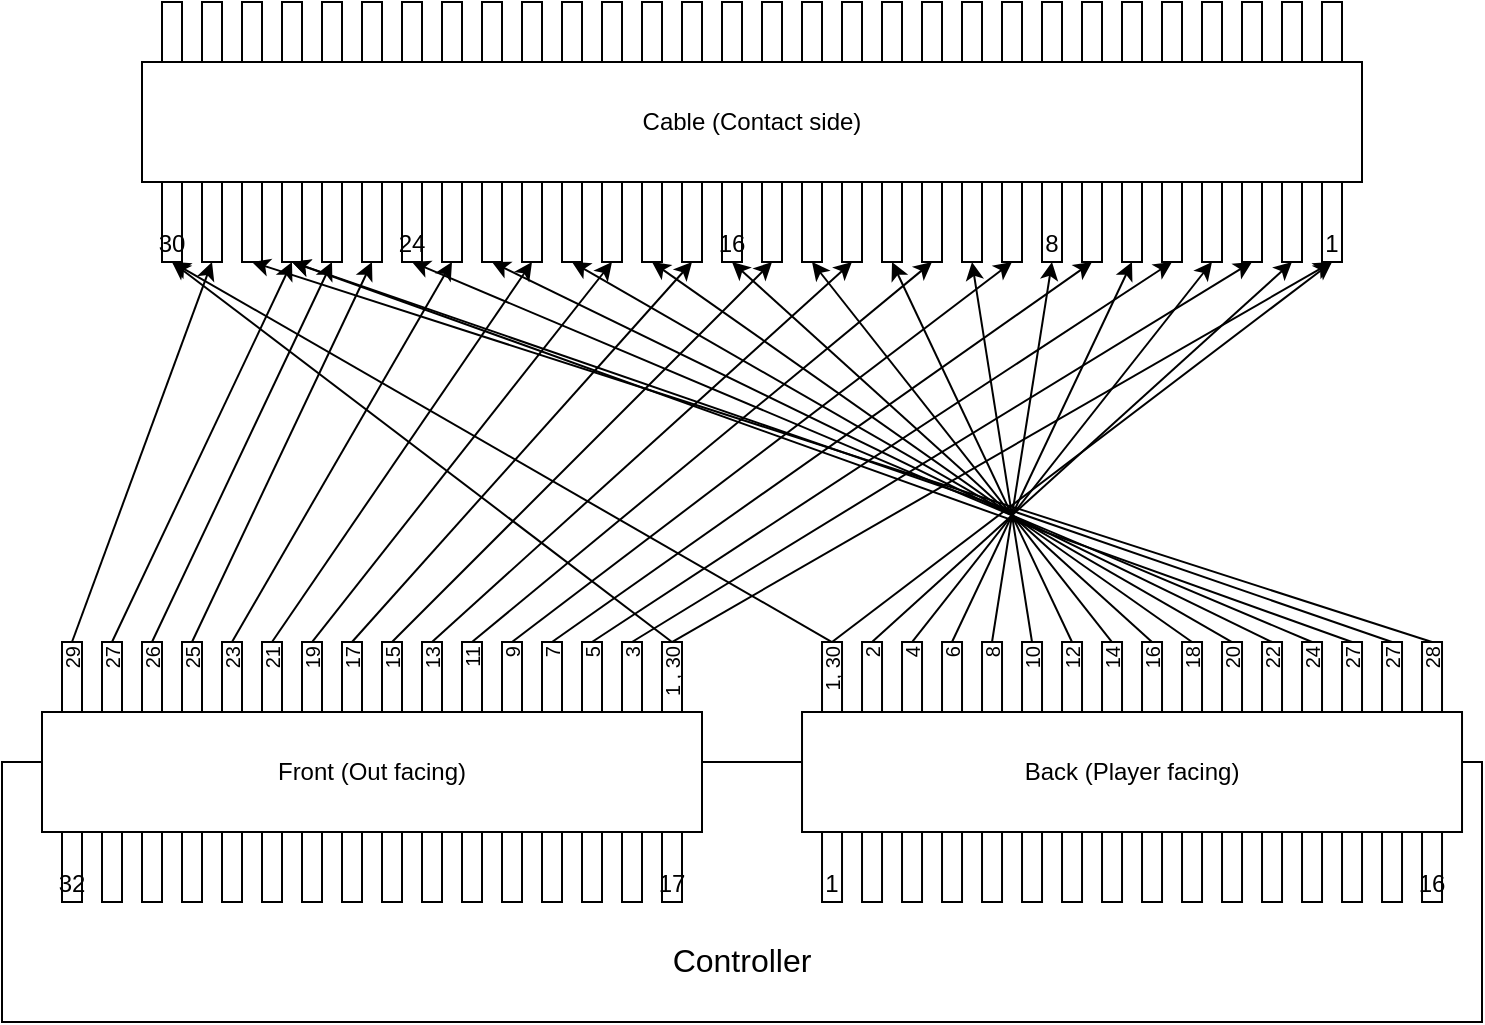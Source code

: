 <mxfile version="24.7.17">
  <diagram name="Page-1" id="srvG8rI-LNK8mP3R9Li0">
    <mxGraphModel dx="1430" dy="786" grid="1" gridSize="10" guides="1" tooltips="1" connect="1" arrows="1" fold="1" page="1" pageScale="1" pageWidth="850" pageHeight="1100" math="0" shadow="0">
      <root>
        <mxCell id="0" />
        <mxCell id="1" parent="0" />
        <mxCell id="g6DjvbqPGPPAgcc8k5a5-132" value="Controller&lt;div&gt;&lt;br&gt;&lt;/div&gt;" style="rounded=0;whiteSpace=wrap;html=1;verticalAlign=bottom;fontSize=16;" vertex="1" parent="1">
          <mxGeometry x="10" y="460" width="740" height="130" as="geometry" />
        </mxCell>
        <mxCell id="g6DjvbqPGPPAgcc8k5a5-3" value="30" style="rounded=0;whiteSpace=wrap;html=1;verticalAlign=bottom;" vertex="1" parent="1">
          <mxGeometry x="90" y="80" width="10" height="130" as="geometry" />
        </mxCell>
        <mxCell id="g6DjvbqPGPPAgcc8k5a5-4" value="" style="rounded=0;whiteSpace=wrap;html=1;verticalAlign=bottom;" vertex="1" parent="1">
          <mxGeometry x="110" y="80" width="10" height="130" as="geometry" />
        </mxCell>
        <mxCell id="g6DjvbqPGPPAgcc8k5a5-5" value="" style="rounded=0;whiteSpace=wrap;html=1;verticalAlign=bottom;" vertex="1" parent="1">
          <mxGeometry x="130" y="80" width="10" height="130" as="geometry" />
        </mxCell>
        <mxCell id="g6DjvbqPGPPAgcc8k5a5-6" value="" style="rounded=0;whiteSpace=wrap;html=1;verticalAlign=bottom;" vertex="1" parent="1">
          <mxGeometry x="150" y="80" width="10" height="130" as="geometry" />
        </mxCell>
        <mxCell id="g6DjvbqPGPPAgcc8k5a5-7" value="" style="rounded=0;whiteSpace=wrap;html=1;verticalAlign=bottom;" vertex="1" parent="1">
          <mxGeometry x="170" y="80" width="10" height="130" as="geometry" />
        </mxCell>
        <mxCell id="g6DjvbqPGPPAgcc8k5a5-8" value="" style="rounded=0;whiteSpace=wrap;html=1;verticalAlign=bottom;" vertex="1" parent="1">
          <mxGeometry x="190" y="80" width="10" height="130" as="geometry" />
        </mxCell>
        <mxCell id="g6DjvbqPGPPAgcc8k5a5-9" value="24" style="rounded=0;whiteSpace=wrap;html=1;verticalAlign=bottom;" vertex="1" parent="1">
          <mxGeometry x="210" y="80" width="10" height="130" as="geometry" />
        </mxCell>
        <mxCell id="g6DjvbqPGPPAgcc8k5a5-10" value="" style="rounded=0;whiteSpace=wrap;html=1;verticalAlign=bottom;" vertex="1" parent="1">
          <mxGeometry x="230" y="80" width="10" height="130" as="geometry" />
        </mxCell>
        <mxCell id="g6DjvbqPGPPAgcc8k5a5-11" value="" style="rounded=0;whiteSpace=wrap;html=1;verticalAlign=bottom;" vertex="1" parent="1">
          <mxGeometry x="250" y="80" width="10" height="130" as="geometry" />
        </mxCell>
        <mxCell id="g6DjvbqPGPPAgcc8k5a5-12" value="" style="rounded=0;whiteSpace=wrap;html=1;verticalAlign=bottom;" vertex="1" parent="1">
          <mxGeometry x="270" y="80" width="10" height="130" as="geometry" />
        </mxCell>
        <mxCell id="g6DjvbqPGPPAgcc8k5a5-13" value="" style="rounded=0;whiteSpace=wrap;html=1;verticalAlign=bottom;" vertex="1" parent="1">
          <mxGeometry x="290" y="80" width="10" height="130" as="geometry" />
        </mxCell>
        <mxCell id="g6DjvbqPGPPAgcc8k5a5-14" value="" style="rounded=0;whiteSpace=wrap;html=1;verticalAlign=bottom;" vertex="1" parent="1">
          <mxGeometry x="310" y="80" width="10" height="130" as="geometry" />
        </mxCell>
        <mxCell id="g6DjvbqPGPPAgcc8k5a5-15" value="" style="rounded=0;whiteSpace=wrap;html=1;verticalAlign=bottom;" vertex="1" parent="1">
          <mxGeometry x="330" y="80" width="10" height="130" as="geometry" />
        </mxCell>
        <mxCell id="g6DjvbqPGPPAgcc8k5a5-16" value="" style="rounded=0;whiteSpace=wrap;html=1;verticalAlign=bottom;" vertex="1" parent="1">
          <mxGeometry x="350" y="80" width="10" height="130" as="geometry" />
        </mxCell>
        <mxCell id="g6DjvbqPGPPAgcc8k5a5-17" value="16" style="rounded=0;whiteSpace=wrap;html=1;verticalAlign=bottom;" vertex="1" parent="1">
          <mxGeometry x="370" y="80" width="10" height="130" as="geometry" />
        </mxCell>
        <mxCell id="g6DjvbqPGPPAgcc8k5a5-19" value="" style="rounded=0;whiteSpace=wrap;html=1;verticalAlign=bottom;" vertex="1" parent="1">
          <mxGeometry x="390" y="80" width="10" height="130" as="geometry" />
        </mxCell>
        <mxCell id="g6DjvbqPGPPAgcc8k5a5-20" value="" style="rounded=0;whiteSpace=wrap;html=1;verticalAlign=bottom;" vertex="1" parent="1">
          <mxGeometry x="410" y="80" width="10" height="130" as="geometry" />
        </mxCell>
        <mxCell id="g6DjvbqPGPPAgcc8k5a5-21" value="" style="rounded=0;whiteSpace=wrap;html=1;verticalAlign=bottom;" vertex="1" parent="1">
          <mxGeometry x="430" y="80" width="10" height="130" as="geometry" />
        </mxCell>
        <mxCell id="g6DjvbqPGPPAgcc8k5a5-22" value="" style="rounded=0;whiteSpace=wrap;html=1;verticalAlign=bottom;" vertex="1" parent="1">
          <mxGeometry x="450" y="80" width="10" height="130" as="geometry" />
        </mxCell>
        <mxCell id="g6DjvbqPGPPAgcc8k5a5-23" value="" style="rounded=0;whiteSpace=wrap;html=1;verticalAlign=bottom;" vertex="1" parent="1">
          <mxGeometry x="470" y="80" width="10" height="130" as="geometry" />
        </mxCell>
        <mxCell id="g6DjvbqPGPPAgcc8k5a5-24" value="" style="rounded=0;whiteSpace=wrap;html=1;verticalAlign=bottom;" vertex="1" parent="1">
          <mxGeometry x="490" y="80" width="10" height="130" as="geometry" />
        </mxCell>
        <mxCell id="g6DjvbqPGPPAgcc8k5a5-25" value="" style="rounded=0;whiteSpace=wrap;html=1;verticalAlign=bottom;" vertex="1" parent="1">
          <mxGeometry x="510" y="80" width="10" height="130" as="geometry" />
        </mxCell>
        <mxCell id="g6DjvbqPGPPAgcc8k5a5-26" value="8" style="rounded=0;whiteSpace=wrap;html=1;verticalAlign=bottom;" vertex="1" parent="1">
          <mxGeometry x="530" y="80" width="10" height="130" as="geometry" />
        </mxCell>
        <mxCell id="g6DjvbqPGPPAgcc8k5a5-27" value="" style="rounded=0;whiteSpace=wrap;html=1;verticalAlign=bottom;" vertex="1" parent="1">
          <mxGeometry x="550" y="80" width="10" height="130" as="geometry" />
        </mxCell>
        <mxCell id="g6DjvbqPGPPAgcc8k5a5-28" value="" style="rounded=0;whiteSpace=wrap;html=1;verticalAlign=bottom;" vertex="1" parent="1">
          <mxGeometry x="570" y="80" width="10" height="130" as="geometry" />
        </mxCell>
        <mxCell id="g6DjvbqPGPPAgcc8k5a5-29" value="" style="rounded=0;whiteSpace=wrap;html=1;verticalAlign=bottom;" vertex="1" parent="1">
          <mxGeometry x="590" y="80" width="10" height="130" as="geometry" />
        </mxCell>
        <mxCell id="g6DjvbqPGPPAgcc8k5a5-30" value="" style="rounded=0;whiteSpace=wrap;html=1;verticalAlign=bottom;" vertex="1" parent="1">
          <mxGeometry x="610" y="80" width="10" height="130" as="geometry" />
        </mxCell>
        <mxCell id="g6DjvbqPGPPAgcc8k5a5-31" value="" style="rounded=0;whiteSpace=wrap;html=1;verticalAlign=bottom;" vertex="1" parent="1">
          <mxGeometry x="630" y="80" width="10" height="130" as="geometry" />
        </mxCell>
        <mxCell id="g6DjvbqPGPPAgcc8k5a5-32" value="" style="rounded=0;whiteSpace=wrap;html=1;verticalAlign=bottom;" vertex="1" parent="1">
          <mxGeometry x="650" y="80" width="10" height="130" as="geometry" />
        </mxCell>
        <mxCell id="g6DjvbqPGPPAgcc8k5a5-33" value="1" style="rounded=0;whiteSpace=wrap;html=1;verticalAlign=bottom;" vertex="1" parent="1">
          <mxGeometry x="670" y="80" width="10" height="130" as="geometry" />
        </mxCell>
        <mxCell id="g6DjvbqPGPPAgcc8k5a5-35" value="32" style="rounded=0;whiteSpace=wrap;html=1;verticalAlign=bottom;" vertex="1" parent="1">
          <mxGeometry x="40" y="400" width="10" height="130" as="geometry" />
        </mxCell>
        <mxCell id="g6DjvbqPGPPAgcc8k5a5-36" value="" style="rounded=0;whiteSpace=wrap;html=1;" vertex="1" parent="1">
          <mxGeometry x="60" y="400" width="10" height="130" as="geometry" />
        </mxCell>
        <mxCell id="g6DjvbqPGPPAgcc8k5a5-37" value="" style="rounded=0;whiteSpace=wrap;html=1;" vertex="1" parent="1">
          <mxGeometry x="80" y="400" width="10" height="130" as="geometry" />
        </mxCell>
        <mxCell id="g6DjvbqPGPPAgcc8k5a5-38" value="" style="rounded=0;whiteSpace=wrap;html=1;" vertex="1" parent="1">
          <mxGeometry x="100" y="400" width="10" height="130" as="geometry" />
        </mxCell>
        <mxCell id="g6DjvbqPGPPAgcc8k5a5-39" value="" style="rounded=0;whiteSpace=wrap;html=1;" vertex="1" parent="1">
          <mxGeometry x="120" y="400" width="10" height="130" as="geometry" />
        </mxCell>
        <mxCell id="g6DjvbqPGPPAgcc8k5a5-40" value="" style="rounded=0;whiteSpace=wrap;html=1;" vertex="1" parent="1">
          <mxGeometry x="140" y="400" width="10" height="130" as="geometry" />
        </mxCell>
        <mxCell id="g6DjvbqPGPPAgcc8k5a5-41" value="" style="rounded=0;whiteSpace=wrap;html=1;" vertex="1" parent="1">
          <mxGeometry x="160" y="400" width="10" height="130" as="geometry" />
        </mxCell>
        <mxCell id="g6DjvbqPGPPAgcc8k5a5-42" value="" style="rounded=0;whiteSpace=wrap;html=1;" vertex="1" parent="1">
          <mxGeometry x="180" y="400" width="10" height="130" as="geometry" />
        </mxCell>
        <mxCell id="g6DjvbqPGPPAgcc8k5a5-43" value="" style="rounded=0;whiteSpace=wrap;html=1;" vertex="1" parent="1">
          <mxGeometry x="200" y="400" width="10" height="130" as="geometry" />
        </mxCell>
        <mxCell id="g6DjvbqPGPPAgcc8k5a5-44" value="" style="rounded=0;whiteSpace=wrap;html=1;" vertex="1" parent="1">
          <mxGeometry x="220" y="400" width="10" height="130" as="geometry" />
        </mxCell>
        <mxCell id="g6DjvbqPGPPAgcc8k5a5-45" value="" style="rounded=0;whiteSpace=wrap;html=1;" vertex="1" parent="1">
          <mxGeometry x="240" y="400" width="10" height="130" as="geometry" />
        </mxCell>
        <mxCell id="g6DjvbqPGPPAgcc8k5a5-46" value="" style="rounded=0;whiteSpace=wrap;html=1;" vertex="1" parent="1">
          <mxGeometry x="260" y="400" width="10" height="130" as="geometry" />
        </mxCell>
        <mxCell id="g6DjvbqPGPPAgcc8k5a5-47" value="" style="rounded=0;whiteSpace=wrap;html=1;" vertex="1" parent="1">
          <mxGeometry x="280" y="400" width="10" height="130" as="geometry" />
        </mxCell>
        <mxCell id="g6DjvbqPGPPAgcc8k5a5-48" value="" style="rounded=0;whiteSpace=wrap;html=1;" vertex="1" parent="1">
          <mxGeometry x="300" y="400" width="10" height="130" as="geometry" />
        </mxCell>
        <mxCell id="g6DjvbqPGPPAgcc8k5a5-49" value="" style="rounded=0;whiteSpace=wrap;html=1;" vertex="1" parent="1">
          <mxGeometry x="320" y="400" width="10" height="130" as="geometry" />
        </mxCell>
        <mxCell id="g6DjvbqPGPPAgcc8k5a5-50" value="17" style="rounded=0;whiteSpace=wrap;html=1;verticalAlign=bottom;" vertex="1" parent="1">
          <mxGeometry x="340" y="400" width="10" height="130" as="geometry" />
        </mxCell>
        <mxCell id="g6DjvbqPGPPAgcc8k5a5-52" value="Front (Out facing)" style="rounded=0;whiteSpace=wrap;html=1;align=center;" vertex="1" parent="1">
          <mxGeometry x="30" y="435" width="330" height="60" as="geometry" />
        </mxCell>
        <mxCell id="g6DjvbqPGPPAgcc8k5a5-53" value="1" style="rounded=0;whiteSpace=wrap;html=1;verticalAlign=bottom;" vertex="1" parent="1">
          <mxGeometry x="420.01" y="400" width="10" height="130" as="geometry" />
        </mxCell>
        <mxCell id="g6DjvbqPGPPAgcc8k5a5-54" value="" style="rounded=0;whiteSpace=wrap;html=1;" vertex="1" parent="1">
          <mxGeometry x="440.01" y="400" width="10" height="130" as="geometry" />
        </mxCell>
        <mxCell id="g6DjvbqPGPPAgcc8k5a5-55" value="" style="rounded=0;whiteSpace=wrap;html=1;" vertex="1" parent="1">
          <mxGeometry x="460.01" y="400" width="10" height="130" as="geometry" />
        </mxCell>
        <mxCell id="g6DjvbqPGPPAgcc8k5a5-56" value="" style="rounded=0;whiteSpace=wrap;html=1;" vertex="1" parent="1">
          <mxGeometry x="480.01" y="400" width="10" height="130" as="geometry" />
        </mxCell>
        <mxCell id="g6DjvbqPGPPAgcc8k5a5-57" value="" style="rounded=0;whiteSpace=wrap;html=1;" vertex="1" parent="1">
          <mxGeometry x="500.01" y="400" width="10" height="130" as="geometry" />
        </mxCell>
        <mxCell id="g6DjvbqPGPPAgcc8k5a5-58" value="" style="rounded=0;whiteSpace=wrap;html=1;" vertex="1" parent="1">
          <mxGeometry x="520.01" y="400" width="10" height="130" as="geometry" />
        </mxCell>
        <mxCell id="g6DjvbqPGPPAgcc8k5a5-59" value="" style="rounded=0;whiteSpace=wrap;html=1;" vertex="1" parent="1">
          <mxGeometry x="540.01" y="400" width="10" height="130" as="geometry" />
        </mxCell>
        <mxCell id="g6DjvbqPGPPAgcc8k5a5-60" value="" style="rounded=0;whiteSpace=wrap;html=1;" vertex="1" parent="1">
          <mxGeometry x="560.01" y="400" width="10" height="130" as="geometry" />
        </mxCell>
        <mxCell id="g6DjvbqPGPPAgcc8k5a5-61" value="" style="rounded=0;whiteSpace=wrap;html=1;" vertex="1" parent="1">
          <mxGeometry x="580.01" y="400" width="10" height="130" as="geometry" />
        </mxCell>
        <mxCell id="g6DjvbqPGPPAgcc8k5a5-62" value="" style="rounded=0;whiteSpace=wrap;html=1;" vertex="1" parent="1">
          <mxGeometry x="600.01" y="400" width="10" height="130" as="geometry" />
        </mxCell>
        <mxCell id="g6DjvbqPGPPAgcc8k5a5-63" value="" style="rounded=0;whiteSpace=wrap;html=1;" vertex="1" parent="1">
          <mxGeometry x="620.01" y="400" width="10" height="130" as="geometry" />
        </mxCell>
        <mxCell id="g6DjvbqPGPPAgcc8k5a5-64" value="" style="rounded=0;whiteSpace=wrap;html=1;" vertex="1" parent="1">
          <mxGeometry x="640.01" y="400" width="10" height="130" as="geometry" />
        </mxCell>
        <mxCell id="g6DjvbqPGPPAgcc8k5a5-65" value="" style="rounded=0;whiteSpace=wrap;html=1;" vertex="1" parent="1">
          <mxGeometry x="660.01" y="400" width="10" height="130" as="geometry" />
        </mxCell>
        <mxCell id="g6DjvbqPGPPAgcc8k5a5-66" value="" style="rounded=0;whiteSpace=wrap;html=1;" vertex="1" parent="1">
          <mxGeometry x="680.01" y="400" width="10" height="130" as="geometry" />
        </mxCell>
        <mxCell id="g6DjvbqPGPPAgcc8k5a5-67" value="" style="rounded=0;whiteSpace=wrap;html=1;" vertex="1" parent="1">
          <mxGeometry x="700.01" y="400" width="10" height="130" as="geometry" />
        </mxCell>
        <mxCell id="g6DjvbqPGPPAgcc8k5a5-68" value="16" style="rounded=0;whiteSpace=wrap;html=1;verticalAlign=bottom;" vertex="1" parent="1">
          <mxGeometry x="720.01" y="400" width="10" height="130" as="geometry" />
        </mxCell>
        <mxCell id="g6DjvbqPGPPAgcc8k5a5-69" value="Back (Player facing)" style="rounded=0;whiteSpace=wrap;html=1;align=center;" vertex="1" parent="1">
          <mxGeometry x="410.01" y="435" width="330" height="60" as="geometry" />
        </mxCell>
        <mxCell id="g6DjvbqPGPPAgcc8k5a5-1" value="Cable (Contact side)" style="rounded=0;whiteSpace=wrap;html=1;" vertex="1" parent="1">
          <mxGeometry x="80" y="110" width="610" height="60" as="geometry" />
        </mxCell>
        <mxCell id="g6DjvbqPGPPAgcc8k5a5-134" style="rounded=0;orthogonalLoop=1;jettySize=auto;html=1;exitX=1;exitY=0.5;exitDx=0;exitDy=0;entryX=0.5;entryY=1;entryDx=0;entryDy=0;" edge="1" parent="1" source="g6DjvbqPGPPAgcc8k5a5-99" target="g6DjvbqPGPPAgcc8k5a5-4">
          <mxGeometry relative="1" as="geometry" />
        </mxCell>
        <mxCell id="g6DjvbqPGPPAgcc8k5a5-99" value="29" style="text;html=1;align=right;verticalAlign=middle;whiteSpace=wrap;rounded=0;rotation=-90;fontSize=10;" vertex="1" parent="1">
          <mxGeometry x="-1.87" y="441.88" width="93.75" height="10" as="geometry" />
        </mxCell>
        <mxCell id="g6DjvbqPGPPAgcc8k5a5-135" style="rounded=0;orthogonalLoop=1;jettySize=auto;html=1;exitX=1;exitY=0.5;exitDx=0;exitDy=0;entryX=0.5;entryY=1;entryDx=0;entryDy=0;" edge="1" parent="1" source="g6DjvbqPGPPAgcc8k5a5-100" target="g6DjvbqPGPPAgcc8k5a5-6">
          <mxGeometry relative="1" as="geometry" />
        </mxCell>
        <mxCell id="g6DjvbqPGPPAgcc8k5a5-100" value="27" style="text;html=1;align=right;verticalAlign=middle;whiteSpace=wrap;rounded=0;rotation=-90;fontSize=10;" vertex="1" parent="1">
          <mxGeometry x="18.12" y="441.88" width="93.75" height="10" as="geometry" />
        </mxCell>
        <mxCell id="g6DjvbqPGPPAgcc8k5a5-136" style="rounded=0;orthogonalLoop=1;jettySize=auto;html=1;exitX=1;exitY=0.5;exitDx=0;exitDy=0;entryX=0.5;entryY=1;entryDx=0;entryDy=0;" edge="1" parent="1" source="g6DjvbqPGPPAgcc8k5a5-101" target="g6DjvbqPGPPAgcc8k5a5-7">
          <mxGeometry relative="1" as="geometry" />
        </mxCell>
        <mxCell id="g6DjvbqPGPPAgcc8k5a5-101" value="26" style="text;html=1;align=right;verticalAlign=middle;whiteSpace=wrap;rounded=0;rotation=-90;fontSize=10;" vertex="1" parent="1">
          <mxGeometry x="38.12" y="441.88" width="93.75" height="10" as="geometry" />
        </mxCell>
        <mxCell id="g6DjvbqPGPPAgcc8k5a5-137" style="rounded=0;orthogonalLoop=1;jettySize=auto;html=1;exitX=1;exitY=0.5;exitDx=0;exitDy=0;entryX=0.5;entryY=1;entryDx=0;entryDy=0;" edge="1" parent="1" source="g6DjvbqPGPPAgcc8k5a5-102" target="g6DjvbqPGPPAgcc8k5a5-8">
          <mxGeometry relative="1" as="geometry" />
        </mxCell>
        <mxCell id="g6DjvbqPGPPAgcc8k5a5-102" value="25" style="text;html=1;align=right;verticalAlign=middle;whiteSpace=wrap;rounded=0;rotation=-90;fontSize=10;" vertex="1" parent="1">
          <mxGeometry x="58.12" y="441.88" width="93.75" height="10" as="geometry" />
        </mxCell>
        <mxCell id="g6DjvbqPGPPAgcc8k5a5-138" style="rounded=0;orthogonalLoop=1;jettySize=auto;html=1;exitX=1;exitY=0.5;exitDx=0;exitDy=0;entryX=0.5;entryY=1;entryDx=0;entryDy=0;" edge="1" parent="1" source="g6DjvbqPGPPAgcc8k5a5-103" target="g6DjvbqPGPPAgcc8k5a5-10">
          <mxGeometry relative="1" as="geometry" />
        </mxCell>
        <mxCell id="g6DjvbqPGPPAgcc8k5a5-103" value="23" style="text;html=1;align=right;verticalAlign=middle;whiteSpace=wrap;rounded=0;rotation=-90;fontSize=10;" vertex="1" parent="1">
          <mxGeometry x="78.12" y="441.88" width="93.75" height="10" as="geometry" />
        </mxCell>
        <mxCell id="g6DjvbqPGPPAgcc8k5a5-139" style="rounded=0;orthogonalLoop=1;jettySize=auto;html=1;exitX=1;exitY=0.5;exitDx=0;exitDy=0;entryX=0.5;entryY=1;entryDx=0;entryDy=0;" edge="1" parent="1" source="g6DjvbqPGPPAgcc8k5a5-104" target="g6DjvbqPGPPAgcc8k5a5-12">
          <mxGeometry relative="1" as="geometry" />
        </mxCell>
        <mxCell id="g6DjvbqPGPPAgcc8k5a5-104" value="21" style="text;html=1;align=right;verticalAlign=middle;whiteSpace=wrap;rounded=0;rotation=-90;fontSize=10;" vertex="1" parent="1">
          <mxGeometry x="98.12" y="441.88" width="93.75" height="10" as="geometry" />
        </mxCell>
        <mxCell id="g6DjvbqPGPPAgcc8k5a5-140" style="rounded=0;orthogonalLoop=1;jettySize=auto;html=1;exitX=1;exitY=0.5;exitDx=0;exitDy=0;entryX=0.5;entryY=1;entryDx=0;entryDy=0;" edge="1" parent="1" source="g6DjvbqPGPPAgcc8k5a5-105" target="g6DjvbqPGPPAgcc8k5a5-14">
          <mxGeometry relative="1" as="geometry" />
        </mxCell>
        <mxCell id="g6DjvbqPGPPAgcc8k5a5-105" value="19" style="text;html=1;align=right;verticalAlign=middle;whiteSpace=wrap;rounded=0;rotation=-90;fontSize=10;" vertex="1" parent="1">
          <mxGeometry x="118.12" y="441.88" width="93.75" height="10" as="geometry" />
        </mxCell>
        <mxCell id="g6DjvbqPGPPAgcc8k5a5-141" style="rounded=0;orthogonalLoop=1;jettySize=auto;html=1;exitX=1;exitY=0.5;exitDx=0;exitDy=0;entryX=0.5;entryY=1;entryDx=0;entryDy=0;" edge="1" parent="1" source="g6DjvbqPGPPAgcc8k5a5-106" target="g6DjvbqPGPPAgcc8k5a5-16">
          <mxGeometry relative="1" as="geometry" />
        </mxCell>
        <mxCell id="g6DjvbqPGPPAgcc8k5a5-106" value="17" style="text;html=1;align=right;verticalAlign=middle;whiteSpace=wrap;rounded=0;rotation=-90;fontSize=10;" vertex="1" parent="1">
          <mxGeometry x="138.12" y="441.88" width="93.75" height="10" as="geometry" />
        </mxCell>
        <mxCell id="g6DjvbqPGPPAgcc8k5a5-142" style="rounded=0;orthogonalLoop=1;jettySize=auto;html=1;exitX=1;exitY=0.5;exitDx=0;exitDy=0;entryX=0.5;entryY=1;entryDx=0;entryDy=0;" edge="1" parent="1" source="g6DjvbqPGPPAgcc8k5a5-107" target="g6DjvbqPGPPAgcc8k5a5-19">
          <mxGeometry relative="1" as="geometry" />
        </mxCell>
        <mxCell id="g6DjvbqPGPPAgcc8k5a5-107" value="15" style="text;html=1;align=right;verticalAlign=middle;whiteSpace=wrap;rounded=0;rotation=-90;fontSize=10;" vertex="1" parent="1">
          <mxGeometry x="158.12" y="441.88" width="93.75" height="10" as="geometry" />
        </mxCell>
        <mxCell id="g6DjvbqPGPPAgcc8k5a5-143" style="rounded=0;orthogonalLoop=1;jettySize=auto;html=1;exitX=1;exitY=0.5;exitDx=0;exitDy=0;entryX=0.5;entryY=1;entryDx=0;entryDy=0;" edge="1" parent="1" source="g6DjvbqPGPPAgcc8k5a5-108" target="g6DjvbqPGPPAgcc8k5a5-21">
          <mxGeometry relative="1" as="geometry" />
        </mxCell>
        <mxCell id="g6DjvbqPGPPAgcc8k5a5-108" value="13" style="text;html=1;align=right;verticalAlign=middle;whiteSpace=wrap;rounded=0;rotation=-90;fontSize=10;" vertex="1" parent="1">
          <mxGeometry x="178.12" y="441.88" width="93.75" height="10" as="geometry" />
        </mxCell>
        <mxCell id="g6DjvbqPGPPAgcc8k5a5-144" style="rounded=0;orthogonalLoop=1;jettySize=auto;html=1;exitX=1;exitY=0.5;exitDx=0;exitDy=0;entryX=0.5;entryY=1;entryDx=0;entryDy=0;" edge="1" parent="1" source="g6DjvbqPGPPAgcc8k5a5-109" target="g6DjvbqPGPPAgcc8k5a5-23">
          <mxGeometry relative="1" as="geometry" />
        </mxCell>
        <mxCell id="g6DjvbqPGPPAgcc8k5a5-109" value="11" style="text;html=1;align=right;verticalAlign=middle;whiteSpace=wrap;rounded=0;rotation=-90;fontSize=10;" vertex="1" parent="1">
          <mxGeometry x="198.12" y="441.88" width="93.75" height="10" as="geometry" />
        </mxCell>
        <mxCell id="g6DjvbqPGPPAgcc8k5a5-145" style="rounded=0;orthogonalLoop=1;jettySize=auto;html=1;exitX=1;exitY=0.5;exitDx=0;exitDy=0;entryX=0.5;entryY=1;entryDx=0;entryDy=0;" edge="1" parent="1" source="g6DjvbqPGPPAgcc8k5a5-110" target="g6DjvbqPGPPAgcc8k5a5-25">
          <mxGeometry relative="1" as="geometry" />
        </mxCell>
        <mxCell id="g6DjvbqPGPPAgcc8k5a5-110" value="9" style="text;html=1;align=right;verticalAlign=middle;whiteSpace=wrap;rounded=0;rotation=-90;fontSize=10;" vertex="1" parent="1">
          <mxGeometry x="218.12" y="441.88" width="93.75" height="10" as="geometry" />
        </mxCell>
        <mxCell id="g6DjvbqPGPPAgcc8k5a5-146" style="rounded=0;orthogonalLoop=1;jettySize=auto;html=1;exitX=1;exitY=0.5;exitDx=0;exitDy=0;entryX=0.5;entryY=1;entryDx=0;entryDy=0;" edge="1" parent="1" source="g6DjvbqPGPPAgcc8k5a5-111" target="g6DjvbqPGPPAgcc8k5a5-27">
          <mxGeometry relative="1" as="geometry" />
        </mxCell>
        <mxCell id="g6DjvbqPGPPAgcc8k5a5-111" value="7" style="text;html=1;align=right;verticalAlign=middle;whiteSpace=wrap;rounded=0;rotation=-90;fontSize=10;" vertex="1" parent="1">
          <mxGeometry x="238.12" y="441.88" width="93.75" height="10" as="geometry" />
        </mxCell>
        <mxCell id="g6DjvbqPGPPAgcc8k5a5-147" style="rounded=0;orthogonalLoop=1;jettySize=auto;html=1;exitX=1;exitY=0.5;exitDx=0;exitDy=0;entryX=0.5;entryY=1;entryDx=0;entryDy=0;" edge="1" parent="1" source="g6DjvbqPGPPAgcc8k5a5-112" target="g6DjvbqPGPPAgcc8k5a5-29">
          <mxGeometry relative="1" as="geometry" />
        </mxCell>
        <mxCell id="g6DjvbqPGPPAgcc8k5a5-112" value="5" style="text;html=1;align=right;verticalAlign=middle;whiteSpace=wrap;rounded=0;rotation=-90;fontSize=10;" vertex="1" parent="1">
          <mxGeometry x="258.12" y="441.88" width="93.75" height="10" as="geometry" />
        </mxCell>
        <mxCell id="g6DjvbqPGPPAgcc8k5a5-148" style="rounded=0;orthogonalLoop=1;jettySize=auto;html=1;exitX=1;exitY=0.5;exitDx=0;exitDy=0;entryX=0.5;entryY=1;entryDx=0;entryDy=0;" edge="1" parent="1" source="g6DjvbqPGPPAgcc8k5a5-113" target="g6DjvbqPGPPAgcc8k5a5-31">
          <mxGeometry relative="1" as="geometry" />
        </mxCell>
        <mxCell id="g6DjvbqPGPPAgcc8k5a5-113" value="3" style="text;html=1;align=right;verticalAlign=middle;whiteSpace=wrap;rounded=0;rotation=-90;fontSize=10;" vertex="1" parent="1">
          <mxGeometry x="278.12" y="441.88" width="93.75" height="10" as="geometry" />
        </mxCell>
        <mxCell id="g6DjvbqPGPPAgcc8k5a5-149" style="rounded=0;orthogonalLoop=1;jettySize=auto;html=1;exitX=1;exitY=0.5;exitDx=0;exitDy=0;entryX=0.5;entryY=1;entryDx=0;entryDy=0;" edge="1" parent="1" source="g6DjvbqPGPPAgcc8k5a5-114" target="g6DjvbqPGPPAgcc8k5a5-33">
          <mxGeometry relative="1" as="geometry" />
        </mxCell>
        <mxCell id="g6DjvbqPGPPAgcc8k5a5-150" style="rounded=0;orthogonalLoop=1;jettySize=auto;html=1;exitX=1;exitY=0.5;exitDx=0;exitDy=0;entryX=0.5;entryY=1;entryDx=0;entryDy=0;" edge="1" parent="1" source="g6DjvbqPGPPAgcc8k5a5-114" target="g6DjvbqPGPPAgcc8k5a5-3">
          <mxGeometry relative="1" as="geometry" />
        </mxCell>
        <mxCell id="g6DjvbqPGPPAgcc8k5a5-114" value="1 , 30" style="text;html=1;align=right;verticalAlign=middle;whiteSpace=wrap;rounded=0;rotation=-90;fontSize=10;" vertex="1" parent="1">
          <mxGeometry x="298.12" y="441.88" width="93.75" height="10" as="geometry" />
        </mxCell>
        <mxCell id="g6DjvbqPGPPAgcc8k5a5-151" style="rounded=0;orthogonalLoop=1;jettySize=auto;html=1;exitX=1;exitY=0.5;exitDx=0;exitDy=0;entryX=0.5;entryY=1;entryDx=0;entryDy=0;" edge="1" parent="1" source="g6DjvbqPGPPAgcc8k5a5-115" target="g6DjvbqPGPPAgcc8k5a5-3">
          <mxGeometry relative="1" as="geometry" />
        </mxCell>
        <mxCell id="g6DjvbqPGPPAgcc8k5a5-152" style="rounded=0;orthogonalLoop=1;jettySize=auto;html=1;exitX=1;exitY=0.5;exitDx=0;exitDy=0;entryX=0.5;entryY=1;entryDx=0;entryDy=0;" edge="1" parent="1" source="g6DjvbqPGPPAgcc8k5a5-115" target="g6DjvbqPGPPAgcc8k5a5-33">
          <mxGeometry relative="1" as="geometry" />
        </mxCell>
        <mxCell id="g6DjvbqPGPPAgcc8k5a5-115" value="1, 30" style="text;html=1;align=right;verticalAlign=middle;whiteSpace=wrap;rounded=0;rotation=-90;fontSize=10;" vertex="1" parent="1">
          <mxGeometry x="378.13" y="441.88" width="93.75" height="10" as="geometry" />
        </mxCell>
        <mxCell id="g6DjvbqPGPPAgcc8k5a5-153" style="rounded=0;orthogonalLoop=1;jettySize=auto;html=1;exitX=1;exitY=0.5;exitDx=0;exitDy=0;entryX=0.5;entryY=1;entryDx=0;entryDy=0;" edge="1" parent="1" source="g6DjvbqPGPPAgcc8k5a5-116" target="g6DjvbqPGPPAgcc8k5a5-32">
          <mxGeometry relative="1" as="geometry" />
        </mxCell>
        <mxCell id="g6DjvbqPGPPAgcc8k5a5-116" value="2" style="text;html=1;align=right;verticalAlign=middle;whiteSpace=wrap;rounded=0;rotation=-90;fontSize=10;" vertex="1" parent="1">
          <mxGeometry x="398.13" y="441.88" width="93.75" height="10" as="geometry" />
        </mxCell>
        <mxCell id="g6DjvbqPGPPAgcc8k5a5-154" style="rounded=0;orthogonalLoop=1;jettySize=auto;html=1;exitX=1;exitY=0.5;exitDx=0;exitDy=0;entryX=0.5;entryY=1;entryDx=0;entryDy=0;" edge="1" parent="1" source="g6DjvbqPGPPAgcc8k5a5-117" target="g6DjvbqPGPPAgcc8k5a5-30">
          <mxGeometry relative="1" as="geometry" />
        </mxCell>
        <mxCell id="g6DjvbqPGPPAgcc8k5a5-117" value="4" style="text;html=1;align=right;verticalAlign=middle;whiteSpace=wrap;rounded=0;rotation=-90;fontSize=10;" vertex="1" parent="1">
          <mxGeometry x="418.13" y="441.88" width="93.75" height="10" as="geometry" />
        </mxCell>
        <mxCell id="g6DjvbqPGPPAgcc8k5a5-155" style="rounded=0;orthogonalLoop=1;jettySize=auto;html=1;exitX=1;exitY=0.5;exitDx=0;exitDy=0;entryX=0.5;entryY=1;entryDx=0;entryDy=0;" edge="1" parent="1" source="g6DjvbqPGPPAgcc8k5a5-118" target="g6DjvbqPGPPAgcc8k5a5-28">
          <mxGeometry relative="1" as="geometry" />
        </mxCell>
        <mxCell id="g6DjvbqPGPPAgcc8k5a5-118" value="6" style="text;html=1;align=right;verticalAlign=middle;whiteSpace=wrap;rounded=0;rotation=-90;fontSize=10;" vertex="1" parent="1">
          <mxGeometry x="438.13" y="441.88" width="93.75" height="10" as="geometry" />
        </mxCell>
        <mxCell id="g6DjvbqPGPPAgcc8k5a5-156" style="rounded=0;orthogonalLoop=1;jettySize=auto;html=1;exitX=1;exitY=0.5;exitDx=0;exitDy=0;entryX=0.5;entryY=1;entryDx=0;entryDy=0;" edge="1" parent="1" source="g6DjvbqPGPPAgcc8k5a5-119" target="g6DjvbqPGPPAgcc8k5a5-26">
          <mxGeometry relative="1" as="geometry" />
        </mxCell>
        <mxCell id="g6DjvbqPGPPAgcc8k5a5-119" value="8" style="text;html=1;align=right;verticalAlign=middle;whiteSpace=wrap;rounded=0;rotation=-90;fontSize=10;" vertex="1" parent="1">
          <mxGeometry x="458.13" y="441.88" width="93.75" height="10" as="geometry" />
        </mxCell>
        <mxCell id="g6DjvbqPGPPAgcc8k5a5-157" style="rounded=0;orthogonalLoop=1;jettySize=auto;html=1;exitX=1;exitY=0.5;exitDx=0;exitDy=0;entryX=0.5;entryY=1;entryDx=0;entryDy=0;" edge="1" parent="1" source="g6DjvbqPGPPAgcc8k5a5-120" target="g6DjvbqPGPPAgcc8k5a5-24">
          <mxGeometry relative="1" as="geometry" />
        </mxCell>
        <mxCell id="g6DjvbqPGPPAgcc8k5a5-120" value="10" style="text;html=1;align=right;verticalAlign=middle;whiteSpace=wrap;rounded=0;rotation=-90;fontSize=10;" vertex="1" parent="1">
          <mxGeometry x="478.13" y="441.88" width="93.75" height="10" as="geometry" />
        </mxCell>
        <mxCell id="g6DjvbqPGPPAgcc8k5a5-158" style="rounded=0;orthogonalLoop=1;jettySize=auto;html=1;exitX=1;exitY=0.5;exitDx=0;exitDy=0;entryX=0.5;entryY=1;entryDx=0;entryDy=0;" edge="1" parent="1" source="g6DjvbqPGPPAgcc8k5a5-121" target="g6DjvbqPGPPAgcc8k5a5-22">
          <mxGeometry relative="1" as="geometry" />
        </mxCell>
        <mxCell id="g6DjvbqPGPPAgcc8k5a5-121" value="12" style="text;html=1;align=right;verticalAlign=middle;whiteSpace=wrap;rounded=0;rotation=-90;fontSize=10;" vertex="1" parent="1">
          <mxGeometry x="498.13" y="441.88" width="93.75" height="10" as="geometry" />
        </mxCell>
        <mxCell id="g6DjvbqPGPPAgcc8k5a5-159" style="rounded=0;orthogonalLoop=1;jettySize=auto;html=1;exitX=1;exitY=0.5;exitDx=0;exitDy=0;entryX=0.5;entryY=1;entryDx=0;entryDy=0;" edge="1" parent="1" source="g6DjvbqPGPPAgcc8k5a5-122" target="g6DjvbqPGPPAgcc8k5a5-20">
          <mxGeometry relative="1" as="geometry" />
        </mxCell>
        <mxCell id="g6DjvbqPGPPAgcc8k5a5-122" value="14" style="text;html=1;align=right;verticalAlign=middle;whiteSpace=wrap;rounded=0;rotation=-90;fontSize=10;" vertex="1" parent="1">
          <mxGeometry x="518.13" y="441.88" width="93.75" height="10" as="geometry" />
        </mxCell>
        <mxCell id="g6DjvbqPGPPAgcc8k5a5-160" style="rounded=0;orthogonalLoop=1;jettySize=auto;html=1;exitX=1;exitY=0.5;exitDx=0;exitDy=0;entryX=0.5;entryY=1;entryDx=0;entryDy=0;" edge="1" parent="1" source="g6DjvbqPGPPAgcc8k5a5-123" target="g6DjvbqPGPPAgcc8k5a5-17">
          <mxGeometry relative="1" as="geometry" />
        </mxCell>
        <mxCell id="g6DjvbqPGPPAgcc8k5a5-123" value="16" style="text;html=1;align=right;verticalAlign=middle;whiteSpace=wrap;rounded=0;rotation=-90;fontSize=10;" vertex="1" parent="1">
          <mxGeometry x="538.13" y="441.88" width="93.75" height="10" as="geometry" />
        </mxCell>
        <mxCell id="g6DjvbqPGPPAgcc8k5a5-161" style="rounded=0;orthogonalLoop=1;jettySize=auto;html=1;exitX=1;exitY=0.5;exitDx=0;exitDy=0;entryX=0.5;entryY=1;entryDx=0;entryDy=0;" edge="1" parent="1" source="g6DjvbqPGPPAgcc8k5a5-124" target="g6DjvbqPGPPAgcc8k5a5-15">
          <mxGeometry relative="1" as="geometry" />
        </mxCell>
        <mxCell id="g6DjvbqPGPPAgcc8k5a5-124" value="18" style="text;html=1;align=right;verticalAlign=middle;whiteSpace=wrap;rounded=0;rotation=-90;fontSize=10;" vertex="1" parent="1">
          <mxGeometry x="558.13" y="441.88" width="93.75" height="10" as="geometry" />
        </mxCell>
        <mxCell id="g6DjvbqPGPPAgcc8k5a5-162" style="rounded=0;orthogonalLoop=1;jettySize=auto;html=1;exitX=1;exitY=0.5;exitDx=0;exitDy=0;entryX=0.5;entryY=1;entryDx=0;entryDy=0;" edge="1" parent="1" source="g6DjvbqPGPPAgcc8k5a5-125" target="g6DjvbqPGPPAgcc8k5a5-13">
          <mxGeometry relative="1" as="geometry" />
        </mxCell>
        <mxCell id="g6DjvbqPGPPAgcc8k5a5-125" value="20" style="text;html=1;align=right;verticalAlign=middle;whiteSpace=wrap;rounded=0;rotation=-90;fontSize=10;" vertex="1" parent="1">
          <mxGeometry x="578.13" y="441.88" width="93.75" height="10" as="geometry" />
        </mxCell>
        <mxCell id="g6DjvbqPGPPAgcc8k5a5-163" style="rounded=0;orthogonalLoop=1;jettySize=auto;html=1;exitX=1;exitY=0.5;exitDx=0;exitDy=0;entryX=0.5;entryY=1;entryDx=0;entryDy=0;" edge="1" parent="1" source="g6DjvbqPGPPAgcc8k5a5-126" target="g6DjvbqPGPPAgcc8k5a5-11">
          <mxGeometry relative="1" as="geometry" />
        </mxCell>
        <mxCell id="g6DjvbqPGPPAgcc8k5a5-126" value="22" style="text;html=1;align=right;verticalAlign=middle;whiteSpace=wrap;rounded=0;rotation=-90;fontSize=10;" vertex="1" parent="1">
          <mxGeometry x="598.13" y="441.88" width="93.75" height="10" as="geometry" />
        </mxCell>
        <mxCell id="g6DjvbqPGPPAgcc8k5a5-164" style="rounded=0;orthogonalLoop=1;jettySize=auto;html=1;exitX=1;exitY=0.5;exitDx=0;exitDy=0;entryX=0.5;entryY=1;entryDx=0;entryDy=0;" edge="1" parent="1" source="g6DjvbqPGPPAgcc8k5a5-127" target="g6DjvbqPGPPAgcc8k5a5-9">
          <mxGeometry relative="1" as="geometry" />
        </mxCell>
        <mxCell id="g6DjvbqPGPPAgcc8k5a5-127" value="24" style="text;html=1;align=right;verticalAlign=middle;whiteSpace=wrap;rounded=0;rotation=-90;fontSize=10;" vertex="1" parent="1">
          <mxGeometry x="618.13" y="441.88" width="93.75" height="10" as="geometry" />
        </mxCell>
        <mxCell id="g6DjvbqPGPPAgcc8k5a5-165" style="rounded=0;orthogonalLoop=1;jettySize=auto;html=1;exitX=1;exitY=0.5;exitDx=0;exitDy=0;entryX=0.5;entryY=1;entryDx=0;entryDy=0;" edge="1" parent="1" source="g6DjvbqPGPPAgcc8k5a5-128" target="g6DjvbqPGPPAgcc8k5a5-6">
          <mxGeometry relative="1" as="geometry" />
        </mxCell>
        <mxCell id="g6DjvbqPGPPAgcc8k5a5-128" value="27" style="text;html=1;align=right;verticalAlign=middle;whiteSpace=wrap;rounded=0;rotation=-90;fontSize=10;" vertex="1" parent="1">
          <mxGeometry x="638.14" y="441.88" width="93.75" height="10" as="geometry" />
        </mxCell>
        <mxCell id="g6DjvbqPGPPAgcc8k5a5-166" style="rounded=0;orthogonalLoop=1;jettySize=auto;html=1;exitX=1;exitY=0.5;exitDx=0;exitDy=0;entryX=0.5;entryY=1;entryDx=0;entryDy=0;" edge="1" parent="1" source="g6DjvbqPGPPAgcc8k5a5-129" target="g6DjvbqPGPPAgcc8k5a5-6">
          <mxGeometry relative="1" as="geometry" />
        </mxCell>
        <mxCell id="g6DjvbqPGPPAgcc8k5a5-129" value="27" style="text;html=1;align=right;verticalAlign=middle;whiteSpace=wrap;rounded=0;rotation=-90;fontSize=10;" vertex="1" parent="1">
          <mxGeometry x="658.13" y="441.88" width="93.75" height="10" as="geometry" />
        </mxCell>
        <mxCell id="g6DjvbqPGPPAgcc8k5a5-167" style="rounded=0;orthogonalLoop=1;jettySize=auto;html=1;exitX=1;exitY=0.5;exitDx=0;exitDy=0;entryX=0.5;entryY=1;entryDx=0;entryDy=0;" edge="1" parent="1" source="g6DjvbqPGPPAgcc8k5a5-130" target="g6DjvbqPGPPAgcc8k5a5-5">
          <mxGeometry relative="1" as="geometry" />
        </mxCell>
        <mxCell id="g6DjvbqPGPPAgcc8k5a5-130" value="28" style="text;html=1;align=right;verticalAlign=middle;whiteSpace=wrap;rounded=0;rotation=-90;fontSize=10;" vertex="1" parent="1">
          <mxGeometry x="678.13" y="441.88" width="93.75" height="10" as="geometry" />
        </mxCell>
      </root>
    </mxGraphModel>
  </diagram>
</mxfile>
